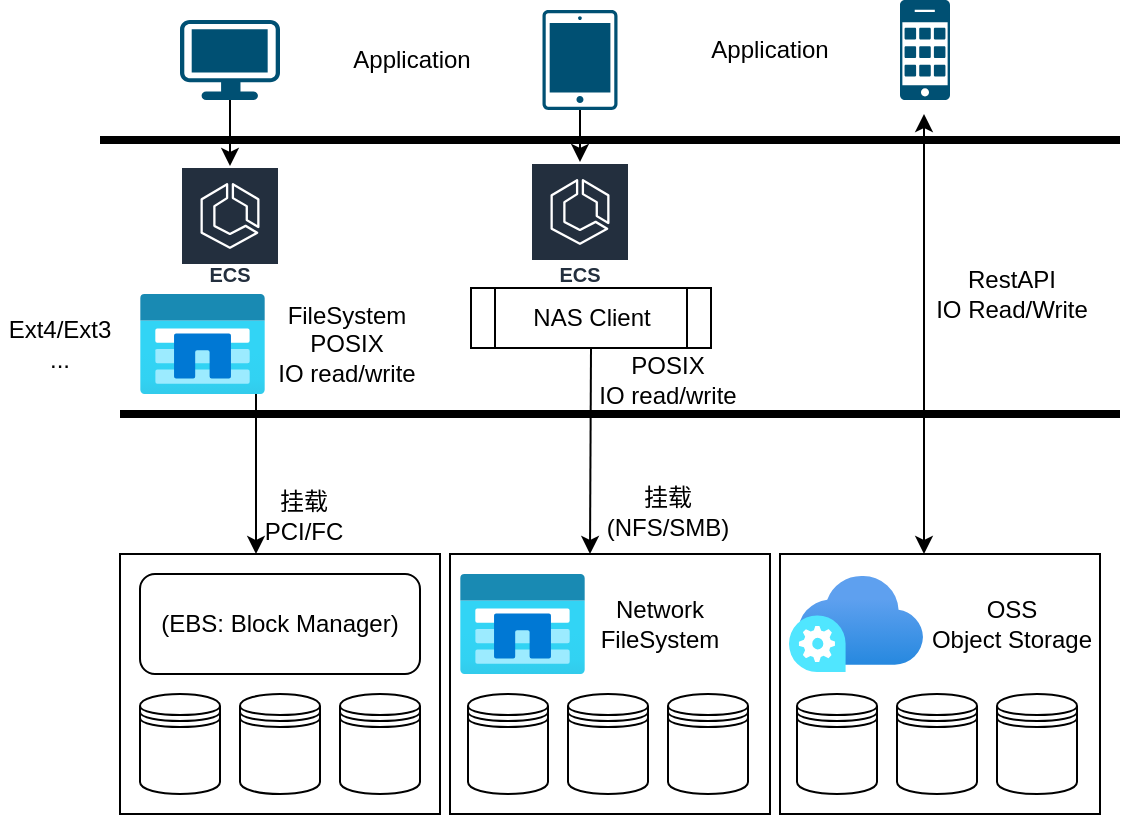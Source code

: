<mxfile version="13.10.0" type="github">
  <diagram id="SH6KypQ4c033o2f8ejVJ" name="Page-1">
    <mxGraphModel dx="1138" dy="591" grid="1" gridSize="10" guides="1" tooltips="1" connect="1" arrows="1" fold="1" page="1" pageScale="1" pageWidth="850" pageHeight="1100" math="0" shadow="0">
      <root>
        <mxCell id="0" />
        <mxCell id="1" parent="0" />
        <mxCell id="h6BiR5mMiHGRbanZxWSa-58" value="" style="rounded=0;whiteSpace=wrap;html=1;" vertex="1" parent="1">
          <mxGeometry x="510" y="350" width="160" height="130" as="geometry" />
        </mxCell>
        <mxCell id="h6BiR5mMiHGRbanZxWSa-57" value="" style="rounded=0;whiteSpace=wrap;html=1;" vertex="1" parent="1">
          <mxGeometry x="345" y="350" width="160" height="130" as="geometry" />
        </mxCell>
        <mxCell id="h6BiR5mMiHGRbanZxWSa-30" value="" style="rounded=0;whiteSpace=wrap;html=1;" vertex="1" parent="1">
          <mxGeometry x="180" y="350" width="160" height="130" as="geometry" />
        </mxCell>
        <mxCell id="h6BiR5mMiHGRbanZxWSa-2" value="" style="points=[[0.03,0.03,0],[0.5,0,0],[0.97,0.03,0],[1,0.4,0],[0.97,0.745,0],[0.5,1,0],[0.03,0.745,0],[0,0.4,0]];verticalLabelPosition=bottom;html=1;verticalAlign=top;aspect=fixed;align=center;pointerEvents=1;shape=mxgraph.cisco19.workstation;fillColor=#005073;strokeColor=none;" vertex="1" parent="1">
          <mxGeometry x="210" y="83" width="50" height="40" as="geometry" />
        </mxCell>
        <mxCell id="h6BiR5mMiHGRbanZxWSa-3" value="" style="points=[[0.015,0.015,0],[0.985,0.015,0],[0.985,0.985,0],[0.015,0.985,0],[0.25,0,0],[0.5,0,0],[0.75,0,0],[1,0.25,0],[1,0.5,0],[1,0.75,0],[0.75,1,0],[0.5,1,0],[0.25,1,0],[0,0.75,0],[0,0.5,0],[0,0.25,0]];verticalLabelPosition=bottom;html=1;verticalAlign=top;aspect=fixed;align=center;pointerEvents=1;shape=mxgraph.cisco19.handheld;fillColor=#005073;strokeColor=none;" vertex="1" parent="1">
          <mxGeometry x="391.25" y="78" width="37.5" height="50" as="geometry" />
        </mxCell>
        <mxCell id="h6BiR5mMiHGRbanZxWSa-4" value="" style="points=[[0.015,0.015,0],[0.985,0.015,0],[0.985,0.985,0],[0.015,0.985,0],[0.25,0,0],[0.5,0,0],[0.75,0,0],[1,0.25,0],[1,0.5,0],[1,0.75,0],[0.75,1,0],[0.5,1,0],[0.25,1,0],[0,0.75,0],[0,0.5,0],[0,0.25,0]];verticalLabelPosition=bottom;html=1;verticalAlign=top;aspect=fixed;align=center;pointerEvents=1;shape=mxgraph.cisco19.cell_phone;fillColor=#005073;strokeColor=none;" vertex="1" parent="1">
          <mxGeometry x="570" y="73" width="25" height="50" as="geometry" />
        </mxCell>
        <mxCell id="h6BiR5mMiHGRbanZxWSa-6" value="" style="line;strokeWidth=4;html=1;perimeter=backbonePerimeter;points=[];outlineConnect=0;" vertex="1" parent="1">
          <mxGeometry x="170" y="138" width="510" height="10" as="geometry" />
        </mxCell>
        <mxCell id="h6BiR5mMiHGRbanZxWSa-9" value="" style="shape=datastore;whiteSpace=wrap;html=1;" vertex="1" parent="1">
          <mxGeometry x="190" y="420" width="40" height="50" as="geometry" />
        </mxCell>
        <mxCell id="h6BiR5mMiHGRbanZxWSa-10" value="" style="shape=datastore;whiteSpace=wrap;html=1;" vertex="1" parent="1">
          <mxGeometry x="240" y="420" width="40" height="50" as="geometry" />
        </mxCell>
        <mxCell id="h6BiR5mMiHGRbanZxWSa-11" value="" style="shape=datastore;whiteSpace=wrap;html=1;" vertex="1" parent="1">
          <mxGeometry x="290" y="420" width="40" height="50" as="geometry" />
        </mxCell>
        <mxCell id="h6BiR5mMiHGRbanZxWSa-12" value="" style="shape=datastore;whiteSpace=wrap;html=1;" vertex="1" parent="1">
          <mxGeometry x="354" y="420" width="40" height="50" as="geometry" />
        </mxCell>
        <mxCell id="h6BiR5mMiHGRbanZxWSa-13" value="" style="shape=datastore;whiteSpace=wrap;html=1;" vertex="1" parent="1">
          <mxGeometry x="404" y="420" width="40" height="50" as="geometry" />
        </mxCell>
        <mxCell id="h6BiR5mMiHGRbanZxWSa-14" value="" style="shape=datastore;whiteSpace=wrap;html=1;" vertex="1" parent="1">
          <mxGeometry x="454" y="420" width="40" height="50" as="geometry" />
        </mxCell>
        <mxCell id="h6BiR5mMiHGRbanZxWSa-16" value="(EBS: Block Manager)" style="rounded=1;whiteSpace=wrap;html=1;" vertex="1" parent="1">
          <mxGeometry x="190" y="360" width="140" height="50" as="geometry" />
        </mxCell>
        <mxCell id="h6BiR5mMiHGRbanZxWSa-18" value="" style="shape=datastore;whiteSpace=wrap;html=1;" vertex="1" parent="1">
          <mxGeometry x="518.5" y="420" width="40" height="50" as="geometry" />
        </mxCell>
        <mxCell id="h6BiR5mMiHGRbanZxWSa-19" value="" style="shape=datastore;whiteSpace=wrap;html=1;" vertex="1" parent="1">
          <mxGeometry x="568.5" y="420" width="40" height="50" as="geometry" />
        </mxCell>
        <mxCell id="h6BiR5mMiHGRbanZxWSa-20" value="" style="shape=datastore;whiteSpace=wrap;html=1;" vertex="1" parent="1">
          <mxGeometry x="618.5" y="420" width="40" height="50" as="geometry" />
        </mxCell>
        <mxCell id="h6BiR5mMiHGRbanZxWSa-22" value="" style="aspect=fixed;html=1;points=[];align=center;image;fontSize=12;image=img/lib/azure2/storage/Data_Box_Edge.svg;" vertex="1" parent="1">
          <mxGeometry x="514.5" y="361" width="67" height="48" as="geometry" />
        </mxCell>
        <mxCell id="h6BiR5mMiHGRbanZxWSa-25" value="" style="group" vertex="1" connectable="0" parent="1">
          <mxGeometry x="350" y="360" width="131" height="50" as="geometry" />
        </mxCell>
        <mxCell id="h6BiR5mMiHGRbanZxWSa-23" value="" style="aspect=fixed;html=1;points=[];align=center;image;fontSize=12;image=img/lib/azure2/storage/Azure_NetApp_Files.svg;" vertex="1" parent="h6BiR5mMiHGRbanZxWSa-25">
          <mxGeometry width="62.5" height="50" as="geometry" />
        </mxCell>
        <mxCell id="h6BiR5mMiHGRbanZxWSa-24" value="Network&lt;br&gt;FileSystem" style="text;html=1;strokeColor=none;fillColor=none;align=center;verticalAlign=middle;whiteSpace=wrap;rounded=0;" vertex="1" parent="h6BiR5mMiHGRbanZxWSa-25">
          <mxGeometry x="69" y="15" width="62" height="20" as="geometry" />
        </mxCell>
        <mxCell id="h6BiR5mMiHGRbanZxWSa-26" value="" style="group" vertex="1" connectable="0" parent="1">
          <mxGeometry x="190" y="220" width="150" height="50" as="geometry" />
        </mxCell>
        <mxCell id="h6BiR5mMiHGRbanZxWSa-27" value="" style="aspect=fixed;html=1;points=[];align=center;image;fontSize=12;image=img/lib/azure2/storage/Azure_NetApp_Files.svg;" vertex="1" parent="h6BiR5mMiHGRbanZxWSa-26">
          <mxGeometry width="62.5" height="50" as="geometry" />
        </mxCell>
        <mxCell id="h6BiR5mMiHGRbanZxWSa-28" value="FileSystem&lt;br&gt;POSIX&lt;br&gt;IO read/write" style="text;html=1;strokeColor=none;fillColor=none;align=center;verticalAlign=middle;whiteSpace=wrap;rounded=0;" vertex="1" parent="h6BiR5mMiHGRbanZxWSa-26">
          <mxGeometry x="63" y="15" width="81" height="20" as="geometry" />
        </mxCell>
        <mxCell id="h6BiR5mMiHGRbanZxWSa-29" value="OSS&lt;br&gt;Object Storage" style="text;html=1;strokeColor=none;fillColor=none;align=center;verticalAlign=middle;whiteSpace=wrap;rounded=0;" vertex="1" parent="1">
          <mxGeometry x="580.5" y="375" width="90" height="20" as="geometry" />
        </mxCell>
        <mxCell id="h6BiR5mMiHGRbanZxWSa-36" value="" style="line;strokeWidth=4;html=1;perimeter=backbonePerimeter;points=[];outlineConnect=0;" vertex="1" parent="1">
          <mxGeometry x="180" y="275" width="500" height="10" as="geometry" />
        </mxCell>
        <mxCell id="h6BiR5mMiHGRbanZxWSa-39" value="ECS" style="outlineConnect=0;fontColor=#232F3E;gradientColor=none;strokeColor=#ffffff;fillColor=#232F3E;dashed=0;verticalLabelPosition=middle;verticalAlign=bottom;align=center;html=1;whiteSpace=wrap;fontSize=10;fontStyle=1;spacing=3;shape=mxgraph.aws4.productIcon;prIcon=mxgraph.aws4.ecs;" vertex="1" parent="1">
          <mxGeometry x="210" y="156" width="50" height="64" as="geometry" />
        </mxCell>
        <mxCell id="h6BiR5mMiHGRbanZxWSa-40" value="&lt;span&gt;ECS&lt;/span&gt;" style="outlineConnect=0;fontColor=#232F3E;gradientColor=none;strokeColor=#ffffff;fillColor=#232F3E;dashed=0;verticalLabelPosition=middle;verticalAlign=bottom;align=center;html=1;whiteSpace=wrap;fontSize=10;fontStyle=1;spacing=3;shape=mxgraph.aws4.productIcon;prIcon=mxgraph.aws4.ecs;" vertex="1" parent="1">
          <mxGeometry x="385" y="154" width="50" height="66" as="geometry" />
        </mxCell>
        <mxCell id="h6BiR5mMiHGRbanZxWSa-42" value="" style="endArrow=classic;html=1;exitX=0.5;exitY=1;exitDx=0;exitDy=0;exitPerimeter=0;" edge="1" parent="1" source="h6BiR5mMiHGRbanZxWSa-2" target="h6BiR5mMiHGRbanZxWSa-39">
          <mxGeometry width="50" height="50" relative="1" as="geometry">
            <mxPoint x="530" y="280" as="sourcePoint" />
            <mxPoint x="580" y="230" as="targetPoint" />
          </mxGeometry>
        </mxCell>
        <mxCell id="h6BiR5mMiHGRbanZxWSa-43" value="" style="endArrow=classic;html=1;exitX=0.928;exitY=1;exitDx=0;exitDy=0;exitPerimeter=0;" edge="1" parent="1" source="h6BiR5mMiHGRbanZxWSa-27">
          <mxGeometry width="50" height="50" relative="1" as="geometry">
            <mxPoint x="530" y="280" as="sourcePoint" />
            <mxPoint x="248" y="350" as="targetPoint" />
          </mxGeometry>
        </mxCell>
        <mxCell id="h6BiR5mMiHGRbanZxWSa-44" value="Application" style="text;html=1;strokeColor=none;fillColor=none;align=center;verticalAlign=middle;whiteSpace=wrap;rounded=0;" vertex="1" parent="1">
          <mxGeometry x="291" y="93" width="70" height="20" as="geometry" />
        </mxCell>
        <mxCell id="h6BiR5mMiHGRbanZxWSa-49" value="" style="endArrow=classic;html=1;exitX=0.5;exitY=1;exitDx=0;exitDy=0;exitPerimeter=0;" edge="1" parent="1" source="h6BiR5mMiHGRbanZxWSa-3" target="h6BiR5mMiHGRbanZxWSa-40">
          <mxGeometry width="50" height="50" relative="1" as="geometry">
            <mxPoint x="530" y="270" as="sourcePoint" />
            <mxPoint x="580" y="220" as="targetPoint" />
          </mxGeometry>
        </mxCell>
        <mxCell id="h6BiR5mMiHGRbanZxWSa-52" value="" style="endArrow=classic;html=1;exitX=0.5;exitY=1;exitDx=0;exitDy=0;" edge="1" parent="1" source="h6BiR5mMiHGRbanZxWSa-60">
          <mxGeometry width="50" height="50" relative="1" as="geometry">
            <mxPoint x="415" y="300" as="sourcePoint" />
            <mxPoint x="415" y="350" as="targetPoint" />
          </mxGeometry>
        </mxCell>
        <mxCell id="h6BiR5mMiHGRbanZxWSa-53" value="" style="endArrow=classic;startArrow=classic;html=1;" edge="1" parent="1">
          <mxGeometry width="50" height="50" relative="1" as="geometry">
            <mxPoint x="582" y="350" as="sourcePoint" />
            <mxPoint x="582" y="130" as="targetPoint" />
          </mxGeometry>
        </mxCell>
        <mxCell id="h6BiR5mMiHGRbanZxWSa-54" value="挂载&lt;br&gt;PCI/FC" style="text;html=1;strokeColor=none;fillColor=none;align=center;verticalAlign=middle;whiteSpace=wrap;rounded=0;" vertex="1" parent="1">
          <mxGeometry x="252" y="321" width="40" height="20" as="geometry" />
        </mxCell>
        <mxCell id="h6BiR5mMiHGRbanZxWSa-55" value="挂载(NFS/SMB)" style="text;html=1;strokeColor=none;fillColor=none;align=center;verticalAlign=middle;whiteSpace=wrap;rounded=0;" vertex="1" parent="1">
          <mxGeometry x="418" y="319" width="72" height="20" as="geometry" />
        </mxCell>
        <mxCell id="h6BiR5mMiHGRbanZxWSa-56" value="Application" style="text;html=1;strokeColor=none;fillColor=none;align=center;verticalAlign=middle;whiteSpace=wrap;rounded=0;" vertex="1" parent="1">
          <mxGeometry x="470" y="88" width="70" height="20" as="geometry" />
        </mxCell>
        <mxCell id="h6BiR5mMiHGRbanZxWSa-60" value="NAS Client" style="shape=process;whiteSpace=wrap;html=1;backgroundOutline=1;" vertex="1" parent="1">
          <mxGeometry x="355.5" y="217" width="120" height="30" as="geometry" />
        </mxCell>
        <mxCell id="h6BiR5mMiHGRbanZxWSa-63" value="POSIX&lt;br&gt;IO read/write" style="text;html=1;strokeColor=none;fillColor=none;align=center;verticalAlign=middle;whiteSpace=wrap;rounded=0;" vertex="1" parent="1">
          <mxGeometry x="415" y="253" width="78" height="20" as="geometry" />
        </mxCell>
        <mxCell id="h6BiR5mMiHGRbanZxWSa-64" value="RestAPI&lt;br&gt;IO Read/Write" style="text;html=1;strokeColor=none;fillColor=none;align=center;verticalAlign=middle;whiteSpace=wrap;rounded=0;" vertex="1" parent="1">
          <mxGeometry x="586.5" y="210" width="78" height="20" as="geometry" />
        </mxCell>
        <mxCell id="h6BiR5mMiHGRbanZxWSa-66" value="&lt;span style=&quot;background-color: rgb(255 , 255 , 255)&quot;&gt;Ext4/Ext3&lt;/span&gt;&lt;br&gt;&lt;span style=&quot;background-color: rgb(255 , 255 , 255)&quot;&gt;...&lt;/span&gt;" style="text;html=1;strokeColor=none;fillColor=none;align=center;verticalAlign=middle;whiteSpace=wrap;rounded=0;" vertex="1" parent="1">
          <mxGeometry x="120" y="235" width="60" height="20" as="geometry" />
        </mxCell>
      </root>
    </mxGraphModel>
  </diagram>
</mxfile>
